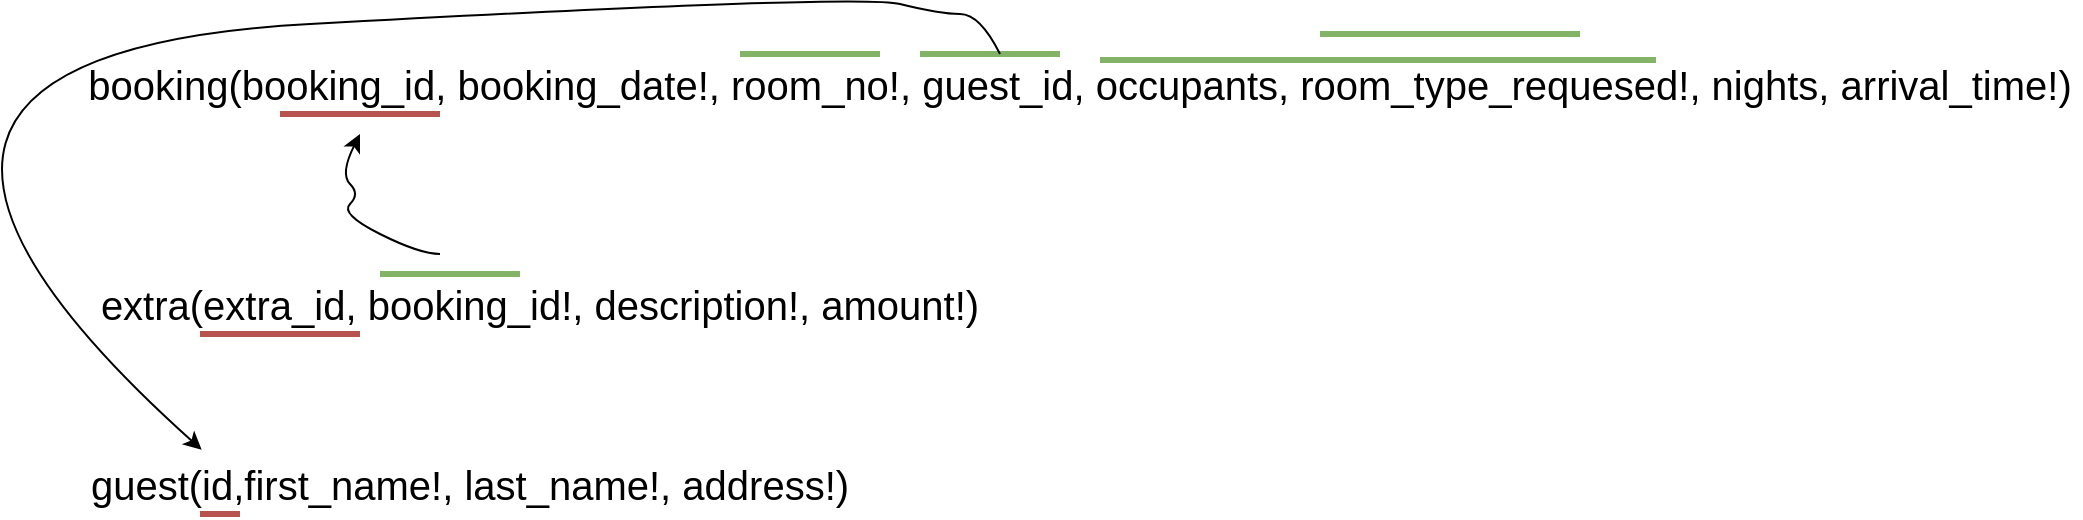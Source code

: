 <mxfile version="24.0.0" type="github">
  <diagram name="Página-1" id="jgFdEm9jXOz1PO3E1xv2">
    <mxGraphModel dx="2062" dy="-514" grid="1" gridSize="10" guides="1" tooltips="1" connect="1" arrows="1" fold="1" page="1" pageScale="1" pageWidth="827" pageHeight="1169" math="0" shadow="0">
      <root>
        <mxCell id="0" />
        <mxCell id="1" parent="0" />
        <mxCell id="WId1WfsmVnG99BIjlKB9-1" value="&lt;font style=&quot;font-size: 20px;&quot;&gt;extra(extra_id, booking_id!, description!, amount!)&lt;/font&gt;" style="text;html=1;align=center;verticalAlign=middle;whiteSpace=wrap;rounded=0;" vertex="1" parent="1">
          <mxGeometry x="-90" y="1460" width="460" height="30" as="geometry" />
        </mxCell>
        <mxCell id="WId1WfsmVnG99BIjlKB9-2" value="&lt;font style=&quot;font-size: 20px;&quot;&gt;booking(booking_id, booking_date!, room_no!, guest_id, occupants, room_type_requesed!, nights, arrival_time!)&lt;/font&gt;" style="text;html=1;align=center;verticalAlign=middle;whiteSpace=wrap;rounded=0;" vertex="1" parent="1">
          <mxGeometry x="-90" y="1350" width="1000" height="30" as="geometry" />
        </mxCell>
        <mxCell id="WId1WfsmVnG99BIjlKB9-3" value="" style="shape=link;html=1;rounded=0;fillColor=#f8cecc;strokeColor=#b85450;width=0;strokeWidth=2;" edge="1" parent="1">
          <mxGeometry width="100" relative="1" as="geometry">
            <mxPoint x="-30" y="1490" as="sourcePoint" />
            <mxPoint x="50" y="1490" as="targetPoint" />
          </mxGeometry>
        </mxCell>
        <mxCell id="WId1WfsmVnG99BIjlKB9-4" value="" style="shape=link;html=1;rounded=0;fillColor=#d5e8d4;strokeColor=#82b366;width=0;strokeWidth=2;" edge="1" parent="1">
          <mxGeometry width="100" relative="1" as="geometry">
            <mxPoint x="60" y="1460" as="sourcePoint" />
            <mxPoint x="130" y="1460" as="targetPoint" />
          </mxGeometry>
        </mxCell>
        <mxCell id="WId1WfsmVnG99BIjlKB9-5" value="" style="shape=link;html=1;rounded=0;fillColor=#d5e8d4;strokeColor=#82b366;width=0;strokeWidth=2;" edge="1" parent="1">
          <mxGeometry width="100" relative="1" as="geometry">
            <mxPoint x="330" y="1350" as="sourcePoint" />
            <mxPoint x="400" y="1350" as="targetPoint" />
          </mxGeometry>
        </mxCell>
        <mxCell id="WId1WfsmVnG99BIjlKB9-6" value="" style="shape=link;html=1;rounded=0;fillColor=#d5e8d4;strokeColor=#82b366;width=0;exitX=0.51;exitY=0.1;exitDx=0;exitDy=0;exitPerimeter=0;entryX=0.788;entryY=0.1;entryDx=0;entryDy=0;entryPerimeter=0;strokeWidth=2;" edge="1" parent="1" source="WId1WfsmVnG99BIjlKB9-2" target="WId1WfsmVnG99BIjlKB9-2">
          <mxGeometry width="100" relative="1" as="geometry">
            <mxPoint x="580" y="1350" as="sourcePoint" />
            <mxPoint x="650" y="1350" as="targetPoint" />
          </mxGeometry>
        </mxCell>
        <mxCell id="WId1WfsmVnG99BIjlKB9-7" value="" style="shape=link;html=1;rounded=0;fillColor=#d5e8d4;strokeColor=#82b366;width=0;strokeWidth=2;" edge="1" parent="1" source="WId1WfsmVnG99BIjlKB9-9">
          <mxGeometry width="100" relative="1" as="geometry">
            <mxPoint x="-30" y="1550" as="sourcePoint" />
            <mxPoint x="-10" y="1550" as="targetPoint" />
          </mxGeometry>
        </mxCell>
        <mxCell id="WId1WfsmVnG99BIjlKB9-8" value="" style="shape=link;html=1;rounded=0;fillColor=#d5e8d4;strokeColor=#82b366;width=0;strokeWidth=2;" edge="1" parent="1" target="WId1WfsmVnG99BIjlKB9-9">
          <mxGeometry width="100" relative="1" as="geometry">
            <mxPoint x="-30" y="1550" as="sourcePoint" />
            <mxPoint x="-10" y="1550" as="targetPoint" />
          </mxGeometry>
        </mxCell>
        <mxCell id="WId1WfsmVnG99BIjlKB9-9" value="&lt;font style=&quot;font-size: 20px;&quot;&gt;guest(id,first_name!, last_name!, address!)&lt;/font&gt;" style="text;html=1;align=center;verticalAlign=middle;whiteSpace=wrap;rounded=0;" vertex="1" parent="1">
          <mxGeometry x="-90" y="1550" width="390" height="30" as="geometry" />
        </mxCell>
        <mxCell id="WId1WfsmVnG99BIjlKB9-10" value="" style="shape=link;html=1;rounded=0;fillColor=#f8cecc;strokeColor=#b85450;width=0;strokeWidth=2;" edge="1" parent="1">
          <mxGeometry width="100" relative="1" as="geometry">
            <mxPoint x="-30" y="1580" as="sourcePoint" />
            <mxPoint x="-10" y="1580" as="targetPoint" />
          </mxGeometry>
        </mxCell>
        <mxCell id="WId1WfsmVnG99BIjlKB9-11" value="" style="shape=link;html=1;rounded=0;fillColor=#f8cecc;strokeColor=#b85450;width=0;strokeWidth=2;" edge="1" parent="1">
          <mxGeometry width="100" relative="1" as="geometry">
            <mxPoint x="10" y="1380" as="sourcePoint" />
            <mxPoint x="90" y="1380" as="targetPoint" />
            <Array as="points">
              <mxPoint x="50" y="1380" />
            </Array>
          </mxGeometry>
        </mxCell>
        <mxCell id="WId1WfsmVnG99BIjlKB9-12" value="" style="curved=1;endArrow=classic;html=1;rounded=0;" edge="1" parent="1">
          <mxGeometry width="50" height="50" relative="1" as="geometry">
            <mxPoint x="90" y="1450" as="sourcePoint" />
            <mxPoint x="50" y="1390" as="targetPoint" />
            <Array as="points">
              <mxPoint x="80" y="1450" />
              <mxPoint x="40" y="1430" />
              <mxPoint x="50" y="1420" />
              <mxPoint x="40" y="1410" />
            </Array>
          </mxGeometry>
        </mxCell>
        <mxCell id="WId1WfsmVnG99BIjlKB9-13" value="" style="shape=link;html=1;rounded=0;fillColor=#d5e8d4;strokeColor=#82b366;width=0;strokeWidth=2;" edge="1" parent="1">
          <mxGeometry width="100" relative="1" as="geometry">
            <mxPoint x="240" y="1350" as="sourcePoint" />
            <mxPoint x="310" y="1350" as="targetPoint" />
          </mxGeometry>
        </mxCell>
        <mxCell id="WId1WfsmVnG99BIjlKB9-14" value="" style="shape=link;html=1;rounded=0;fillColor=#d5e8d4;strokeColor=#82b366;width=0;strokeWidth=2;" edge="1" parent="1">
          <mxGeometry width="100" relative="1" as="geometry">
            <mxPoint x="530" y="1340" as="sourcePoint" />
            <mxPoint x="660" y="1340" as="targetPoint" />
          </mxGeometry>
        </mxCell>
        <mxCell id="WId1WfsmVnG99BIjlKB9-15" value="" style="curved=1;endArrow=classic;html=1;rounded=0;entryX=0.156;entryY=-0.071;entryDx=0;entryDy=0;entryPerimeter=0;" edge="1" parent="1" target="WId1WfsmVnG99BIjlKB9-9">
          <mxGeometry width="50" height="50" relative="1" as="geometry">
            <mxPoint x="370" y="1350" as="sourcePoint" />
            <mxPoint x="-11" y="1550" as="targetPoint" />
            <Array as="points">
              <mxPoint x="360" y="1330" />
              <mxPoint x="340" y="1330" />
              <mxPoint x="300" y="1320" />
              <mxPoint x="-250" y="1350" />
            </Array>
          </mxGeometry>
        </mxCell>
      </root>
    </mxGraphModel>
  </diagram>
</mxfile>
